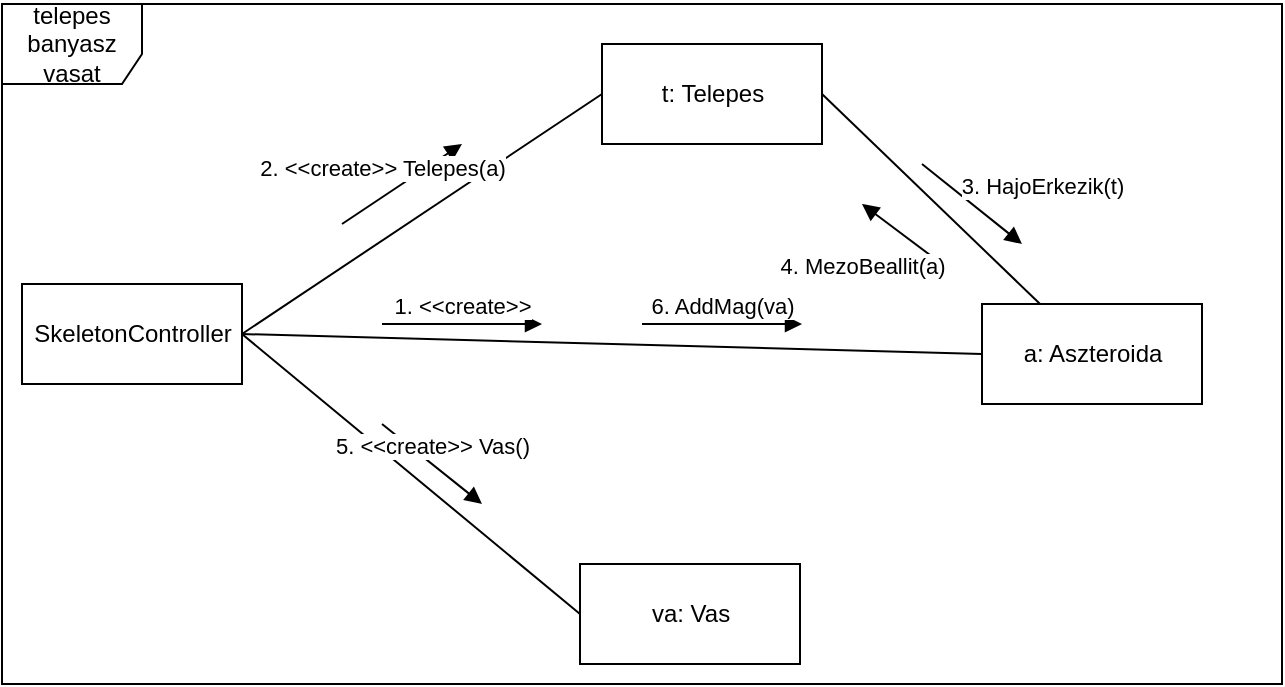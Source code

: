 <mxfile version="14.4.8" type="github" pages="4">
  <diagram id="mSBwQwfx3CwS4T_sDQXH" name="vas">
    <mxGraphModel dx="782" dy="437" grid="1" gridSize="10" guides="1" tooltips="1" connect="1" arrows="1" fold="1" page="1" pageScale="1" pageWidth="827" pageHeight="1169" math="0" shadow="0">
      <root>
        <mxCell id="0" />
        <mxCell id="1" parent="0" />
        <mxCell id="ZrnHeWVXAaGyBvouWp3e-1" value="telepes banyasz vasat" style="shape=umlFrame;whiteSpace=wrap;html=1;width=70;height=40;" parent="1" vertex="1">
          <mxGeometry x="70" y="120" width="640" height="340" as="geometry" />
        </mxCell>
        <mxCell id="zPh9PCib5AjK0qB6NiXp-1" value="SkeletonController" style="html=1;" parent="1" vertex="1">
          <mxGeometry x="80" y="260" width="110" height="50" as="geometry" />
        </mxCell>
        <mxCell id="zPh9PCib5AjK0qB6NiXp-2" value="t: Telepes" style="html=1;" parent="1" vertex="1">
          <mxGeometry x="370" y="140" width="110" height="50" as="geometry" />
        </mxCell>
        <mxCell id="zPh9PCib5AjK0qB6NiXp-3" value="a: Aszteroida" style="html=1;" parent="1" vertex="1">
          <mxGeometry x="560" y="270" width="110" height="50" as="geometry" />
        </mxCell>
        <mxCell id="zPh9PCib5AjK0qB6NiXp-5" value="" style="endArrow=none;html=1;entryX=0;entryY=0.5;entryDx=0;entryDy=0;exitX=1;exitY=0.5;exitDx=0;exitDy=0;" parent="1" source="zPh9PCib5AjK0qB6NiXp-1" target="zPh9PCib5AjK0qB6NiXp-2" edge="1">
          <mxGeometry width="50" height="50" relative="1" as="geometry">
            <mxPoint x="240" y="230" as="sourcePoint" />
            <mxPoint x="290" y="180" as="targetPoint" />
          </mxGeometry>
        </mxCell>
        <mxCell id="zPh9PCib5AjK0qB6NiXp-6" value="" style="endArrow=none;html=1;exitX=1;exitY=0.5;exitDx=0;exitDy=0;entryX=0;entryY=0.5;entryDx=0;entryDy=0;" parent="1" source="zPh9PCib5AjK0qB6NiXp-1" target="zPh9PCib5AjK0qB6NiXp-3" edge="1">
          <mxGeometry width="50" height="50" relative="1" as="geometry">
            <mxPoint x="260" y="320" as="sourcePoint" />
            <mxPoint x="310" y="270" as="targetPoint" />
          </mxGeometry>
        </mxCell>
        <mxCell id="zPh9PCib5AjK0qB6NiXp-8" value="1. &amp;lt;&amp;lt;create&amp;gt;&amp;gt;" style="html=1;verticalAlign=bottom;endArrow=block;" parent="1" edge="1">
          <mxGeometry width="80" relative="1" as="geometry">
            <mxPoint x="260" y="280" as="sourcePoint" />
            <mxPoint x="340" y="280" as="targetPoint" />
          </mxGeometry>
        </mxCell>
        <mxCell id="zPh9PCib5AjK0qB6NiXp-9" value="2. &amp;lt;&amp;lt;create&amp;gt;&amp;gt; Telepes(a)" style="html=1;verticalAlign=bottom;endArrow=block;" parent="1" edge="1">
          <mxGeometry x="-0.231" y="6" width="80" relative="1" as="geometry">
            <mxPoint x="240" y="230" as="sourcePoint" />
            <mxPoint x="300" y="190" as="targetPoint" />
            <mxPoint y="1" as="offset" />
          </mxGeometry>
        </mxCell>
        <mxCell id="zPh9PCib5AjK0qB6NiXp-10" value="" style="endArrow=none;html=1;entryX=1;entryY=0.5;entryDx=0;entryDy=0;" parent="1" source="zPh9PCib5AjK0qB6NiXp-3" target="zPh9PCib5AjK0qB6NiXp-2" edge="1">
          <mxGeometry width="50" height="50" relative="1" as="geometry">
            <mxPoint x="570" y="250" as="sourcePoint" />
            <mxPoint x="620" y="200" as="targetPoint" />
          </mxGeometry>
        </mxCell>
        <mxCell id="zPh9PCib5AjK0qB6NiXp-11" value="3. HajoErkezik(t)" style="html=1;verticalAlign=bottom;endArrow=block;" parent="1" edge="1">
          <mxGeometry x="0.854" y="22" width="80" relative="1" as="geometry">
            <mxPoint x="530" y="200" as="sourcePoint" />
            <mxPoint x="580" y="240" as="targetPoint" />
            <mxPoint as="offset" />
          </mxGeometry>
        </mxCell>
        <mxCell id="zPh9PCib5AjK0qB6NiXp-12" value="4. MezoBeallit(a)" style="html=1;verticalAlign=bottom;endArrow=block;" parent="1" edge="1">
          <mxGeometry x="0.04" y="32" width="80" relative="1" as="geometry">
            <mxPoint x="540" y="250" as="sourcePoint" />
            <mxPoint x="500" y="220" as="targetPoint" />
            <mxPoint as="offset" />
          </mxGeometry>
        </mxCell>
        <mxCell id="zPh9PCib5AjK0qB6NiXp-16" value="va: Vas" style="html=1;" parent="1" vertex="1">
          <mxGeometry x="359" y="400" width="110" height="50" as="geometry" />
        </mxCell>
        <mxCell id="zPh9PCib5AjK0qB6NiXp-18" value="" style="endArrow=none;html=1;entryX=1;entryY=0.5;entryDx=0;entryDy=0;exitX=0;exitY=0.5;exitDx=0;exitDy=0;" parent="1" source="zPh9PCib5AjK0qB6NiXp-16" target="zPh9PCib5AjK0qB6NiXp-1" edge="1">
          <mxGeometry width="50" height="50" relative="1" as="geometry">
            <mxPoint x="220" y="390" as="sourcePoint" />
            <mxPoint x="270" y="340" as="targetPoint" />
          </mxGeometry>
        </mxCell>
        <mxCell id="zPh9PCib5AjK0qB6NiXp-20" value="5. &amp;lt;&amp;lt;create&amp;gt;&amp;gt; Vas()" style="html=1;verticalAlign=bottom;endArrow=block;" parent="1" edge="1">
          <mxGeometry width="80" relative="1" as="geometry">
            <mxPoint x="260" y="330" as="sourcePoint" />
            <mxPoint x="310" y="370" as="targetPoint" />
          </mxGeometry>
        </mxCell>
        <mxCell id="zPh9PCib5AjK0qB6NiXp-21" value="6. AddMag(va)" style="html=1;verticalAlign=bottom;endArrow=block;" parent="1" edge="1">
          <mxGeometry width="80" relative="1" as="geometry">
            <mxPoint x="390" y="280" as="sourcePoint" />
            <mxPoint x="470" y="280" as="targetPoint" />
            <mxPoint as="offset" />
          </mxGeometry>
        </mxCell>
      </root>
    </mxGraphModel>
  </diagram>
  <diagram id="t-Hr_Mhqdi9bHym1eZkM" name="vizjeg">
    <mxGraphModel dx="782" dy="437" grid="1" gridSize="10" guides="1" tooltips="1" connect="1" arrows="1" fold="1" page="1" pageScale="1" pageWidth="827" pageHeight="1169" math="0" shadow="0">
      <root>
        <mxCell id="Lrld9zMTtW-H9mIsWt6y-0" />
        <mxCell id="Lrld9zMTtW-H9mIsWt6y-1" parent="Lrld9zMTtW-H9mIsWt6y-0" />
        <mxCell id="yyYQkuor_cFL5kJWMNGv-0" value="telepes banyasz vizjeget" style="shape=umlFrame;whiteSpace=wrap;html=1;width=100;height=30;" parent="Lrld9zMTtW-H9mIsWt6y-1" vertex="1">
          <mxGeometry x="70" y="120" width="640" height="340" as="geometry" />
        </mxCell>
        <mxCell id="Lrld9zMTtW-H9mIsWt6y-2" value="SkeletonController" style="html=1;" parent="Lrld9zMTtW-H9mIsWt6y-1" vertex="1">
          <mxGeometry x="80" y="260" width="110" height="50" as="geometry" />
        </mxCell>
        <mxCell id="Lrld9zMTtW-H9mIsWt6y-3" value="t: Telepes" style="html=1;" parent="Lrld9zMTtW-H9mIsWt6y-1" vertex="1">
          <mxGeometry x="370" y="140" width="110" height="50" as="geometry" />
        </mxCell>
        <mxCell id="Lrld9zMTtW-H9mIsWt6y-4" value="a: Aszteroida" style="html=1;" parent="Lrld9zMTtW-H9mIsWt6y-1" vertex="1">
          <mxGeometry x="560" y="270" width="110" height="50" as="geometry" />
        </mxCell>
        <mxCell id="Lrld9zMTtW-H9mIsWt6y-5" value="" style="endArrow=none;html=1;entryX=0;entryY=0.5;entryDx=0;entryDy=0;exitX=1;exitY=0.5;exitDx=0;exitDy=0;" parent="Lrld9zMTtW-H9mIsWt6y-1" source="Lrld9zMTtW-H9mIsWt6y-2" target="Lrld9zMTtW-H9mIsWt6y-3" edge="1">
          <mxGeometry width="50" height="50" relative="1" as="geometry">
            <mxPoint x="240" y="230" as="sourcePoint" />
            <mxPoint x="290" y="180" as="targetPoint" />
          </mxGeometry>
        </mxCell>
        <mxCell id="Lrld9zMTtW-H9mIsWt6y-6" value="" style="endArrow=none;html=1;exitX=1;exitY=0.5;exitDx=0;exitDy=0;entryX=0;entryY=0.5;entryDx=0;entryDy=0;" parent="Lrld9zMTtW-H9mIsWt6y-1" source="Lrld9zMTtW-H9mIsWt6y-2" target="Lrld9zMTtW-H9mIsWt6y-4" edge="1">
          <mxGeometry width="50" height="50" relative="1" as="geometry">
            <mxPoint x="260" y="320" as="sourcePoint" />
            <mxPoint x="310" y="270" as="targetPoint" />
          </mxGeometry>
        </mxCell>
        <mxCell id="Lrld9zMTtW-H9mIsWt6y-7" value="1. &amp;lt;&amp;lt;create&amp;gt;&amp;gt;" style="html=1;verticalAlign=bottom;endArrow=block;" parent="Lrld9zMTtW-H9mIsWt6y-1" edge="1">
          <mxGeometry width="80" relative="1" as="geometry">
            <mxPoint x="260" y="270" as="sourcePoint" />
            <mxPoint x="340" y="270" as="targetPoint" />
          </mxGeometry>
        </mxCell>
        <mxCell id="Lrld9zMTtW-H9mIsWt6y-8" value="2. &amp;lt;&amp;lt;create&amp;gt;&amp;gt; Telepes(a)" style="html=1;verticalAlign=bottom;endArrow=block;" parent="Lrld9zMTtW-H9mIsWt6y-1" edge="1">
          <mxGeometry x="-0.231" y="6" width="80" relative="1" as="geometry">
            <mxPoint x="240" y="230" as="sourcePoint" />
            <mxPoint x="300" y="190" as="targetPoint" />
            <mxPoint y="1" as="offset" />
          </mxGeometry>
        </mxCell>
        <mxCell id="Lrld9zMTtW-H9mIsWt6y-9" value="" style="endArrow=none;html=1;entryX=1;entryY=0.5;entryDx=0;entryDy=0;" parent="Lrld9zMTtW-H9mIsWt6y-1" source="Lrld9zMTtW-H9mIsWt6y-4" target="Lrld9zMTtW-H9mIsWt6y-3" edge="1">
          <mxGeometry width="50" height="50" relative="1" as="geometry">
            <mxPoint x="570" y="250" as="sourcePoint" />
            <mxPoint x="620" y="200" as="targetPoint" />
          </mxGeometry>
        </mxCell>
        <mxCell id="Lrld9zMTtW-H9mIsWt6y-10" value="3. HajoErkezik(t)" style="html=1;verticalAlign=bottom;endArrow=block;" parent="Lrld9zMTtW-H9mIsWt6y-1" edge="1">
          <mxGeometry x="0.854" y="22" width="80" relative="1" as="geometry">
            <mxPoint x="530" y="200" as="sourcePoint" />
            <mxPoint x="580" y="240" as="targetPoint" />
            <mxPoint as="offset" />
          </mxGeometry>
        </mxCell>
        <mxCell id="Lrld9zMTtW-H9mIsWt6y-11" value="4. MezoBeallit(a)" style="html=1;verticalAlign=bottom;endArrow=block;" parent="Lrld9zMTtW-H9mIsWt6y-1" edge="1">
          <mxGeometry x="0.04" y="32" width="80" relative="1" as="geometry">
            <mxPoint x="540" y="250" as="sourcePoint" />
            <mxPoint x="500" y="220" as="targetPoint" />
            <mxPoint as="offset" />
          </mxGeometry>
        </mxCell>
        <mxCell id="Lrld9zMTtW-H9mIsWt6y-12" value="vi: Vizjeg" style="html=1;" parent="Lrld9zMTtW-H9mIsWt6y-1" vertex="1">
          <mxGeometry x="359" y="400" width="110" height="50" as="geometry" />
        </mxCell>
        <mxCell id="Lrld9zMTtW-H9mIsWt6y-13" value="" style="endArrow=none;html=1;entryX=1;entryY=0.5;entryDx=0;entryDy=0;exitX=0;exitY=0.5;exitDx=0;exitDy=0;" parent="Lrld9zMTtW-H9mIsWt6y-1" source="Lrld9zMTtW-H9mIsWt6y-12" target="Lrld9zMTtW-H9mIsWt6y-2" edge="1">
          <mxGeometry width="50" height="50" relative="1" as="geometry">
            <mxPoint x="220" y="390" as="sourcePoint" />
            <mxPoint x="270" y="340" as="targetPoint" />
          </mxGeometry>
        </mxCell>
        <mxCell id="Lrld9zMTtW-H9mIsWt6y-15" value="5. &amp;lt;&amp;lt;create&amp;gt;&amp;gt; Vizjeg()" style="html=1;verticalAlign=bottom;endArrow=block;" parent="Lrld9zMTtW-H9mIsWt6y-1" edge="1">
          <mxGeometry width="80" relative="1" as="geometry">
            <mxPoint x="260" y="330" as="sourcePoint" />
            <mxPoint x="310" y="370" as="targetPoint" />
          </mxGeometry>
        </mxCell>
        <mxCell id="Lrld9zMTtW-H9mIsWt6y-16" value="6. AddMag(vi)" style="html=1;verticalAlign=bottom;endArrow=block;" parent="Lrld9zMTtW-H9mIsWt6y-1" edge="1">
          <mxGeometry x="0.012" width="80" relative="1" as="geometry">
            <mxPoint x="399" y="280" as="sourcePoint" />
            <mxPoint x="480" y="280" as="targetPoint" />
            <mxPoint as="offset" />
          </mxGeometry>
        </mxCell>
      </root>
    </mxGraphModel>
  </diagram>
  <diagram id="lBZ0wZu7uUFfm81iUfa5" name="szen">
    <mxGraphModel dx="782" dy="437" grid="1" gridSize="10" guides="1" tooltips="1" connect="1" arrows="1" fold="1" page="1" pageScale="1" pageWidth="827" pageHeight="1169" math="0" shadow="0">
      <root>
        <mxCell id="NFVHDCeCT0kcMkhd-uTM-0" />
        <mxCell id="NFVHDCeCT0kcMkhd-uTM-1" parent="NFVHDCeCT0kcMkhd-uTM-0" />
        <mxCell id="5kbhF3PzBn3XDwydeNcq-0" value="telepes banyasz szenet" style="shape=umlFrame;whiteSpace=wrap;html=1;width=70;height=40;" parent="NFVHDCeCT0kcMkhd-uTM-1" vertex="1">
          <mxGeometry x="70" y="120" width="640" height="340" as="geometry" />
        </mxCell>
        <mxCell id="NFVHDCeCT0kcMkhd-uTM-2" value="SkeletonController" style="html=1;" parent="NFVHDCeCT0kcMkhd-uTM-1" vertex="1">
          <mxGeometry x="80" y="260" width="110" height="50" as="geometry" />
        </mxCell>
        <mxCell id="NFVHDCeCT0kcMkhd-uTM-3" value="t: Telepes" style="html=1;" parent="NFVHDCeCT0kcMkhd-uTM-1" vertex="1">
          <mxGeometry x="370" y="140" width="110" height="50" as="geometry" />
        </mxCell>
        <mxCell id="NFVHDCeCT0kcMkhd-uTM-4" value="a: Aszteroida" style="html=1;" parent="NFVHDCeCT0kcMkhd-uTM-1" vertex="1">
          <mxGeometry x="560" y="270" width="110" height="50" as="geometry" />
        </mxCell>
        <mxCell id="NFVHDCeCT0kcMkhd-uTM-5" value="" style="endArrow=none;html=1;entryX=0;entryY=0.5;entryDx=0;entryDy=0;exitX=1;exitY=0.5;exitDx=0;exitDy=0;" parent="NFVHDCeCT0kcMkhd-uTM-1" source="NFVHDCeCT0kcMkhd-uTM-2" target="NFVHDCeCT0kcMkhd-uTM-3" edge="1">
          <mxGeometry width="50" height="50" relative="1" as="geometry">
            <mxPoint x="240" y="230" as="sourcePoint" />
            <mxPoint x="290" y="180" as="targetPoint" />
          </mxGeometry>
        </mxCell>
        <mxCell id="NFVHDCeCT0kcMkhd-uTM-6" value="" style="endArrow=none;html=1;exitX=1;exitY=0.5;exitDx=0;exitDy=0;entryX=0;entryY=0.5;entryDx=0;entryDy=0;" parent="NFVHDCeCT0kcMkhd-uTM-1" source="NFVHDCeCT0kcMkhd-uTM-2" target="NFVHDCeCT0kcMkhd-uTM-4" edge="1">
          <mxGeometry width="50" height="50" relative="1" as="geometry">
            <mxPoint x="260" y="320" as="sourcePoint" />
            <mxPoint x="310" y="270" as="targetPoint" />
          </mxGeometry>
        </mxCell>
        <mxCell id="NFVHDCeCT0kcMkhd-uTM-7" value="1. &amp;lt;&amp;lt;create&amp;gt;&amp;gt;" style="html=1;verticalAlign=bottom;endArrow=block;" parent="NFVHDCeCT0kcMkhd-uTM-1" edge="1">
          <mxGeometry width="80" relative="1" as="geometry">
            <mxPoint x="270" y="280" as="sourcePoint" />
            <mxPoint x="350" y="280" as="targetPoint" />
            <mxPoint as="offset" />
          </mxGeometry>
        </mxCell>
        <mxCell id="NFVHDCeCT0kcMkhd-uTM-8" value="2. &amp;lt;&amp;lt;create&amp;gt;&amp;gt; Telepes(a)" style="html=1;verticalAlign=bottom;endArrow=block;" parent="NFVHDCeCT0kcMkhd-uTM-1" edge="1">
          <mxGeometry x="-0.231" y="6" width="80" relative="1" as="geometry">
            <mxPoint x="240" y="230" as="sourcePoint" />
            <mxPoint x="300" y="190" as="targetPoint" />
            <mxPoint y="1" as="offset" />
          </mxGeometry>
        </mxCell>
        <mxCell id="NFVHDCeCT0kcMkhd-uTM-9" value="" style="endArrow=none;html=1;entryX=1;entryY=0.5;entryDx=0;entryDy=0;" parent="NFVHDCeCT0kcMkhd-uTM-1" source="NFVHDCeCT0kcMkhd-uTM-4" target="NFVHDCeCT0kcMkhd-uTM-3" edge="1">
          <mxGeometry width="50" height="50" relative="1" as="geometry">
            <mxPoint x="570" y="250" as="sourcePoint" />
            <mxPoint x="620" y="200" as="targetPoint" />
          </mxGeometry>
        </mxCell>
        <mxCell id="NFVHDCeCT0kcMkhd-uTM-10" value="3. HajoErkezik(t)" style="html=1;verticalAlign=bottom;endArrow=block;" parent="NFVHDCeCT0kcMkhd-uTM-1" edge="1">
          <mxGeometry x="0.854" y="22" width="80" relative="1" as="geometry">
            <mxPoint x="530" y="200" as="sourcePoint" />
            <mxPoint x="580" y="240" as="targetPoint" />
            <mxPoint as="offset" />
          </mxGeometry>
        </mxCell>
        <mxCell id="NFVHDCeCT0kcMkhd-uTM-11" value="4. MezoBeallit(a)" style="html=1;verticalAlign=bottom;endArrow=block;" parent="NFVHDCeCT0kcMkhd-uTM-1" edge="1">
          <mxGeometry x="0.04" y="32" width="80" relative="1" as="geometry">
            <mxPoint x="540" y="250" as="sourcePoint" />
            <mxPoint x="500" y="220" as="targetPoint" />
            <mxPoint as="offset" />
          </mxGeometry>
        </mxCell>
        <mxCell id="NFVHDCeCT0kcMkhd-uTM-12" value="sz: Szen" style="html=1;" parent="NFVHDCeCT0kcMkhd-uTM-1" vertex="1">
          <mxGeometry x="359" y="400" width="110" height="50" as="geometry" />
        </mxCell>
        <mxCell id="NFVHDCeCT0kcMkhd-uTM-13" value="" style="endArrow=none;html=1;entryX=1;entryY=0.5;entryDx=0;entryDy=0;exitX=0;exitY=0.5;exitDx=0;exitDy=0;" parent="NFVHDCeCT0kcMkhd-uTM-1" source="NFVHDCeCT0kcMkhd-uTM-12" target="NFVHDCeCT0kcMkhd-uTM-2" edge="1">
          <mxGeometry width="50" height="50" relative="1" as="geometry">
            <mxPoint x="220" y="390" as="sourcePoint" />
            <mxPoint x="270" y="340" as="targetPoint" />
          </mxGeometry>
        </mxCell>
        <mxCell id="NFVHDCeCT0kcMkhd-uTM-15" value="5. &amp;lt;&amp;lt;create&amp;gt;&amp;gt; Szen()" style="html=1;verticalAlign=bottom;endArrow=block;" parent="NFVHDCeCT0kcMkhd-uTM-1" edge="1">
          <mxGeometry width="80" relative="1" as="geometry">
            <mxPoint x="260" y="330" as="sourcePoint" />
            <mxPoint x="310" y="370" as="targetPoint" />
          </mxGeometry>
        </mxCell>
        <mxCell id="NFVHDCeCT0kcMkhd-uTM-16" value="6. AddMag(sz)" style="html=1;verticalAlign=bottom;endArrow=block;" parent="NFVHDCeCT0kcMkhd-uTM-1" edge="1">
          <mxGeometry x="-0.099" width="80" relative="1" as="geometry">
            <mxPoint x="399" y="280" as="sourcePoint" />
            <mxPoint x="490" y="280" as="targetPoint" />
            <mxPoint as="offset" />
          </mxGeometry>
        </mxCell>
      </root>
    </mxGraphModel>
  </diagram>
  <diagram id="uUTvJpRU_AJgllF95Gb7" name="uran">
    <mxGraphModel dx="782" dy="437" grid="1" gridSize="10" guides="1" tooltips="1" connect="1" arrows="1" fold="1" page="1" pageScale="1" pageWidth="827" pageHeight="1169" math="0" shadow="0">
      <root>
        <mxCell id="1-pa6sI_tgptzE4sBRYD-0" />
        <mxCell id="1-pa6sI_tgptzE4sBRYD-1" parent="1-pa6sI_tgptzE4sBRYD-0" />
        <mxCell id="9Va1uxmSrO83X45sEyjG-0" value="telepes banyasz urant" style="shape=umlFrame;whiteSpace=wrap;html=1;width=70;height=40;" parent="1-pa6sI_tgptzE4sBRYD-1" vertex="1">
          <mxGeometry x="70" y="120" width="640" height="340" as="geometry" />
        </mxCell>
        <mxCell id="ZqkXRbBNMIlHCoTTsl9z-0" value="SkeletonController" style="html=1;" parent="1-pa6sI_tgptzE4sBRYD-1" vertex="1">
          <mxGeometry x="80" y="260" width="110" height="50" as="geometry" />
        </mxCell>
        <mxCell id="ZqkXRbBNMIlHCoTTsl9z-1" value="t: Telepes" style="html=1;" parent="1-pa6sI_tgptzE4sBRYD-1" vertex="1">
          <mxGeometry x="370" y="140" width="110" height="50" as="geometry" />
        </mxCell>
        <mxCell id="ZqkXRbBNMIlHCoTTsl9z-2" value="a: Aszteroida" style="html=1;" parent="1-pa6sI_tgptzE4sBRYD-1" vertex="1">
          <mxGeometry x="560" y="270" width="110" height="50" as="geometry" />
        </mxCell>
        <mxCell id="ZqkXRbBNMIlHCoTTsl9z-3" value="" style="endArrow=none;html=1;entryX=0;entryY=0.5;entryDx=0;entryDy=0;exitX=1;exitY=0.5;exitDx=0;exitDy=0;" parent="1-pa6sI_tgptzE4sBRYD-1" source="ZqkXRbBNMIlHCoTTsl9z-0" target="ZqkXRbBNMIlHCoTTsl9z-1" edge="1">
          <mxGeometry width="50" height="50" relative="1" as="geometry">
            <mxPoint x="240" y="230" as="sourcePoint" />
            <mxPoint x="290" y="180" as="targetPoint" />
          </mxGeometry>
        </mxCell>
        <mxCell id="ZqkXRbBNMIlHCoTTsl9z-4" value="" style="endArrow=none;html=1;exitX=1;exitY=0.5;exitDx=0;exitDy=0;entryX=0;entryY=0.5;entryDx=0;entryDy=0;" parent="1-pa6sI_tgptzE4sBRYD-1" source="ZqkXRbBNMIlHCoTTsl9z-0" target="ZqkXRbBNMIlHCoTTsl9z-2" edge="1">
          <mxGeometry width="50" height="50" relative="1" as="geometry">
            <mxPoint x="260" y="320" as="sourcePoint" />
            <mxPoint x="310" y="270" as="targetPoint" />
          </mxGeometry>
        </mxCell>
        <mxCell id="ZqkXRbBNMIlHCoTTsl9z-5" value="1. &amp;lt;&amp;lt;create&amp;gt;&amp;gt;" style="html=1;verticalAlign=bottom;endArrow=block;" parent="1-pa6sI_tgptzE4sBRYD-1" edge="1">
          <mxGeometry width="80" relative="1" as="geometry">
            <mxPoint x="270" y="280" as="sourcePoint" />
            <mxPoint x="350" y="280" as="targetPoint" />
          </mxGeometry>
        </mxCell>
        <mxCell id="ZqkXRbBNMIlHCoTTsl9z-6" value="2. &amp;lt;&amp;lt;create&amp;gt;&amp;gt; Telepes(a)" style="html=1;verticalAlign=bottom;endArrow=block;" parent="1-pa6sI_tgptzE4sBRYD-1" edge="1">
          <mxGeometry x="-0.231" y="6" width="80" relative="1" as="geometry">
            <mxPoint x="240" y="230" as="sourcePoint" />
            <mxPoint x="300" y="190" as="targetPoint" />
            <mxPoint y="1" as="offset" />
          </mxGeometry>
        </mxCell>
        <mxCell id="ZqkXRbBNMIlHCoTTsl9z-7" value="" style="endArrow=none;html=1;entryX=1;entryY=0.5;entryDx=0;entryDy=0;" parent="1-pa6sI_tgptzE4sBRYD-1" source="ZqkXRbBNMIlHCoTTsl9z-2" target="ZqkXRbBNMIlHCoTTsl9z-1" edge="1">
          <mxGeometry width="50" height="50" relative="1" as="geometry">
            <mxPoint x="570" y="250" as="sourcePoint" />
            <mxPoint x="620" y="200" as="targetPoint" />
          </mxGeometry>
        </mxCell>
        <mxCell id="ZqkXRbBNMIlHCoTTsl9z-8" value="3. HajoErkezik(t)" style="html=1;verticalAlign=bottom;endArrow=block;" parent="1-pa6sI_tgptzE4sBRYD-1" edge="1">
          <mxGeometry x="0.854" y="22" width="80" relative="1" as="geometry">
            <mxPoint x="530" y="200" as="sourcePoint" />
            <mxPoint x="580" y="240" as="targetPoint" />
            <mxPoint as="offset" />
          </mxGeometry>
        </mxCell>
        <mxCell id="ZqkXRbBNMIlHCoTTsl9z-9" value="4. MezoBeallit(a)" style="html=1;verticalAlign=bottom;endArrow=block;" parent="1-pa6sI_tgptzE4sBRYD-1" edge="1">
          <mxGeometry x="0.04" y="32" width="80" relative="1" as="geometry">
            <mxPoint x="540" y="250" as="sourcePoint" />
            <mxPoint x="500" y="220" as="targetPoint" />
            <mxPoint as="offset" />
          </mxGeometry>
        </mxCell>
        <mxCell id="ZqkXRbBNMIlHCoTTsl9z-10" value="u: Uran" style="html=1;" parent="1-pa6sI_tgptzE4sBRYD-1" vertex="1">
          <mxGeometry x="359" y="400" width="110" height="50" as="geometry" />
        </mxCell>
        <mxCell id="ZqkXRbBNMIlHCoTTsl9z-11" value="" style="endArrow=none;html=1;entryX=1;entryY=0.5;entryDx=0;entryDy=0;exitX=0;exitY=0.5;exitDx=0;exitDy=0;" parent="1-pa6sI_tgptzE4sBRYD-1" source="ZqkXRbBNMIlHCoTTsl9z-10" target="ZqkXRbBNMIlHCoTTsl9z-0" edge="1">
          <mxGeometry width="50" height="50" relative="1" as="geometry">
            <mxPoint x="220" y="390" as="sourcePoint" />
            <mxPoint x="270" y="340" as="targetPoint" />
          </mxGeometry>
        </mxCell>
        <mxCell id="ZqkXRbBNMIlHCoTTsl9z-13" value="5. &amp;lt;&amp;lt;create&amp;gt;&amp;gt; Uran()" style="html=1;verticalAlign=bottom;endArrow=block;" parent="1-pa6sI_tgptzE4sBRYD-1" edge="1">
          <mxGeometry width="80" relative="1" as="geometry">
            <mxPoint x="260" y="330" as="sourcePoint" />
            <mxPoint x="310" y="370" as="targetPoint" />
          </mxGeometry>
        </mxCell>
        <mxCell id="ZqkXRbBNMIlHCoTTsl9z-14" value="6. AddMag(u)" style="html=1;verticalAlign=bottom;endArrow=block;" parent="1-pa6sI_tgptzE4sBRYD-1" edge="1">
          <mxGeometry x="-0.143" width="80" relative="1" as="geometry">
            <mxPoint x="430" y="284.5" as="sourcePoint" />
            <mxPoint x="500" y="284.5" as="targetPoint" />
            <mxPoint as="offset" />
          </mxGeometry>
        </mxCell>
      </root>
    </mxGraphModel>
  </diagram>
</mxfile>

